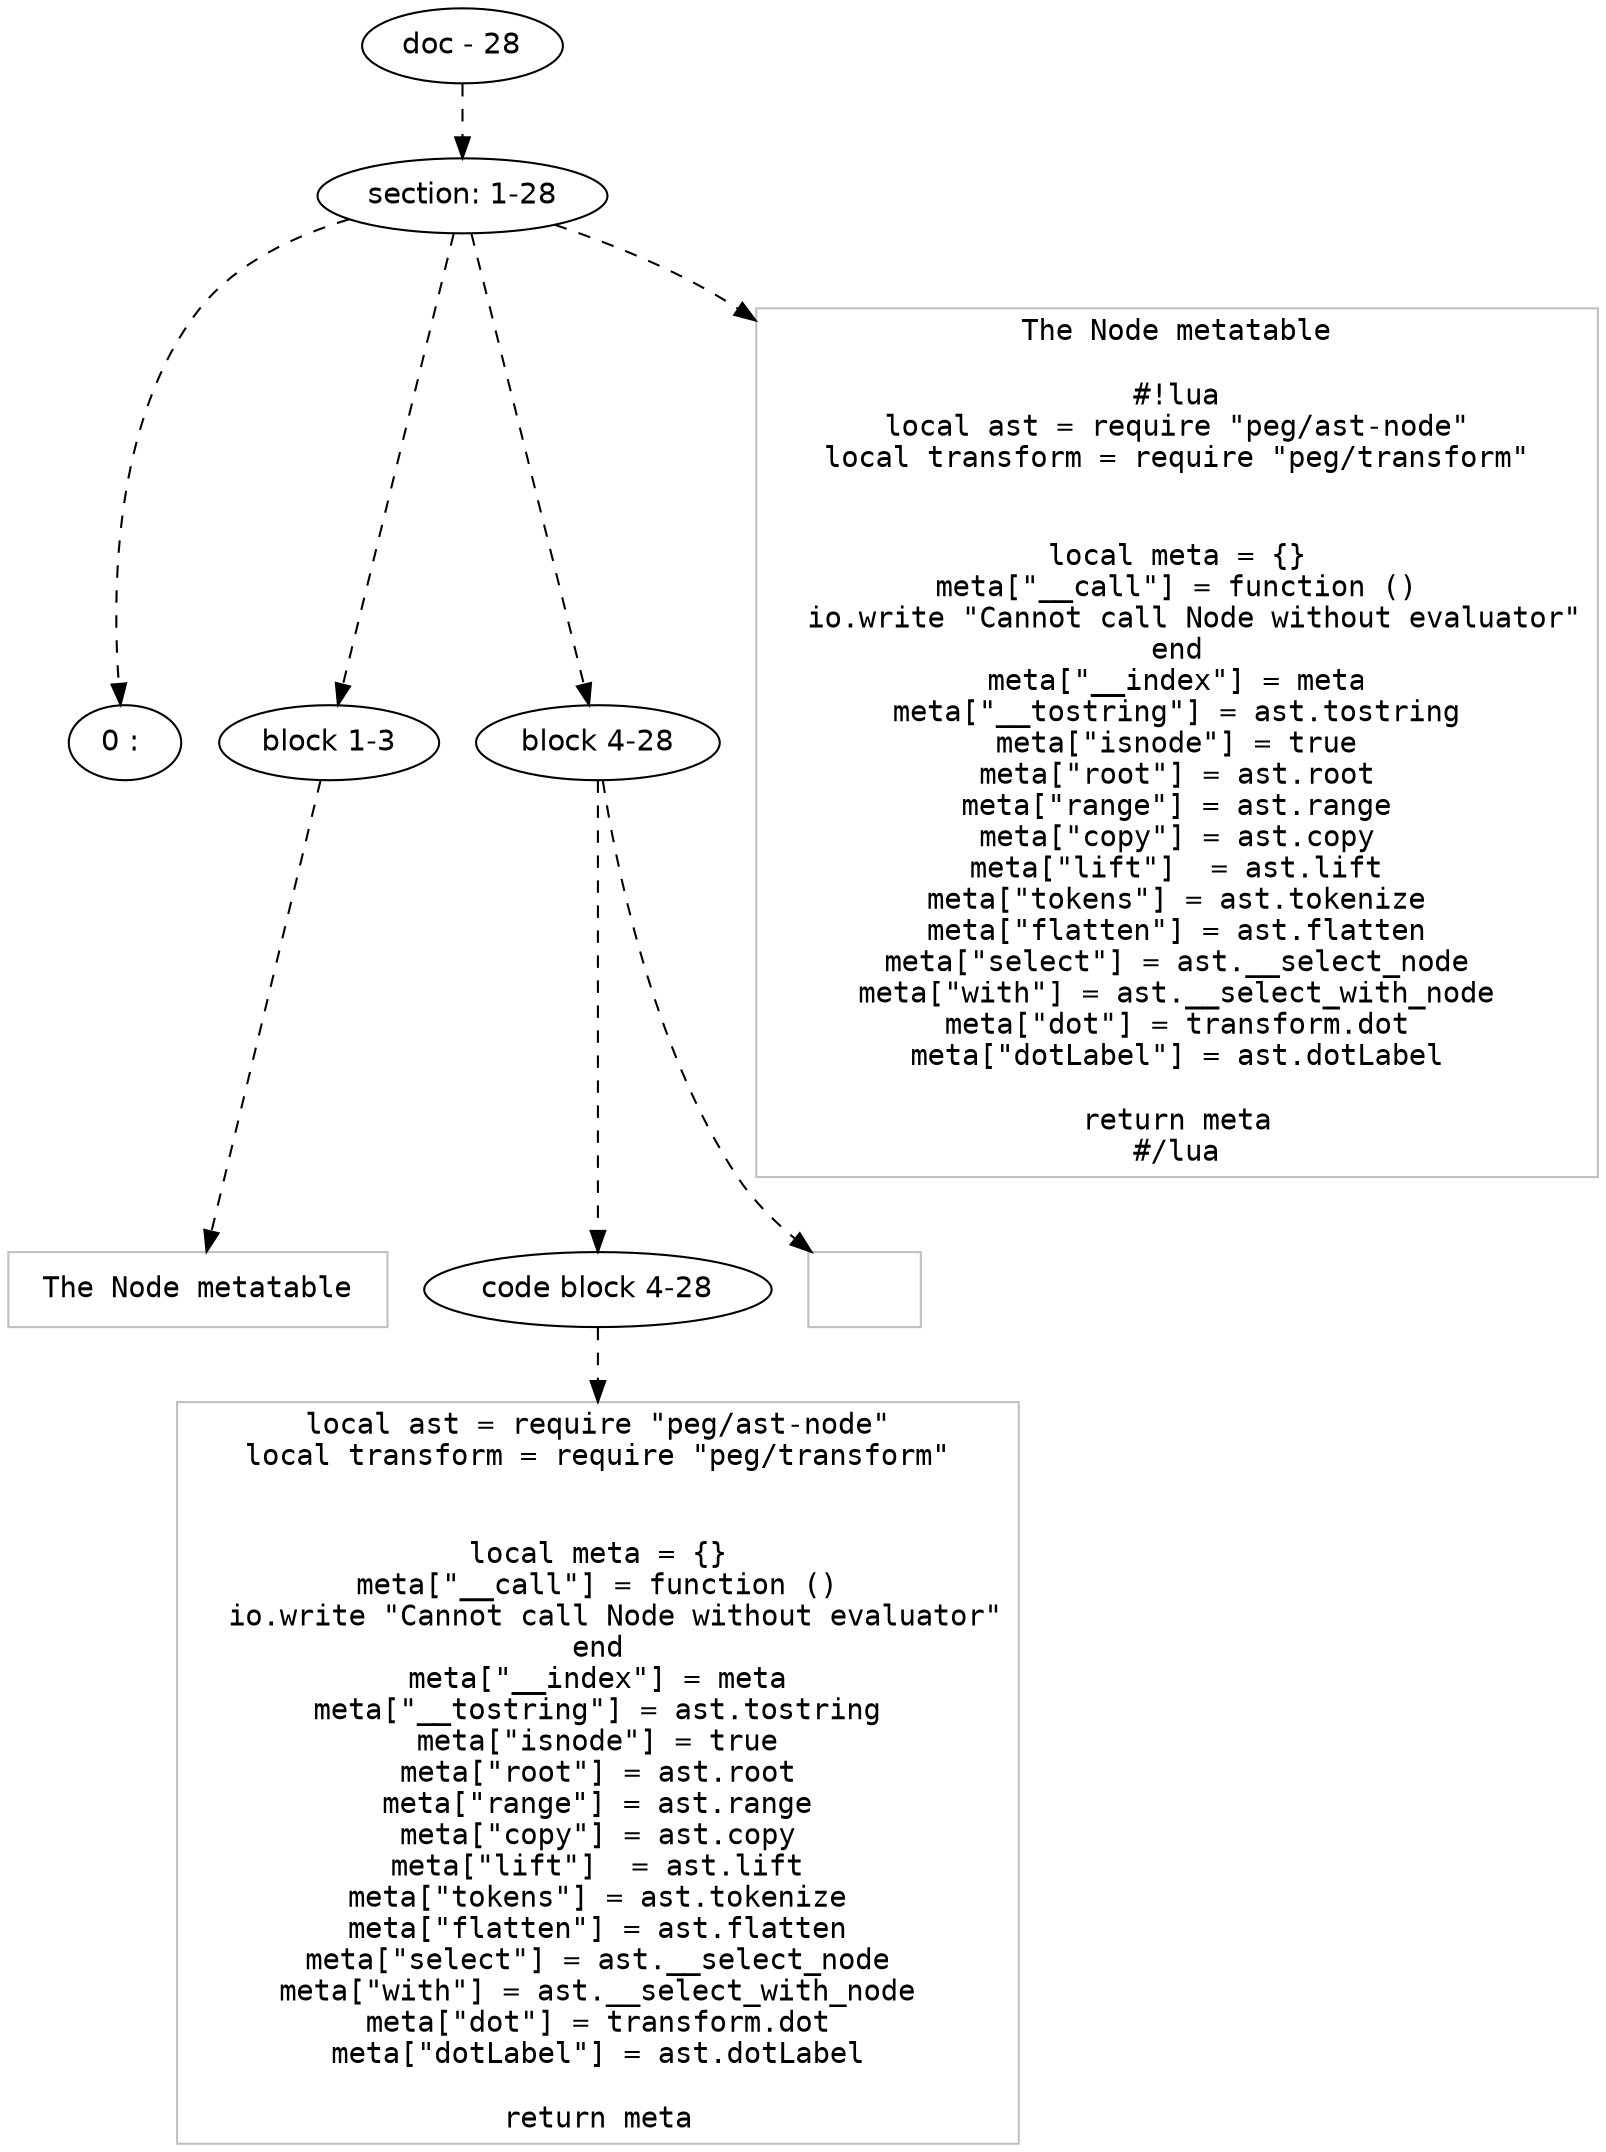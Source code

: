 digraph hierarchy {

node [fontname=Helvetica]
edge [style=dashed]

doc_0 [label="doc - 28"]


doc_0 -> { section_1}
{rank=same; section_1}

section_1 [label="section: 1-28"]


section_1 -> { header_2 block_3 block_4}
{rank=same; header_2 block_3 block_4}

header_2 [label="0 : "]

block_3 [label="block 1-3"]

block_4 [label="block 4-28"]


block_3 -> leaf_5
leaf_5  [color=Gray,shape=rectangle,fontname=Inconsolata,label=" The Node metatable 
"]
block_4 -> { codeblock_6}
{rank=same; codeblock_6}

codeblock_6 [label="code block 4-28"]


codeblock_6 -> leaf_7
leaf_7  [color=Gray,shape=rectangle,fontname=Inconsolata,label="local ast = require \"peg/ast-node\"
local transform = require \"peg/transform\"


local meta = {}
meta[\"__call\"] = function ()
  io.write \"Cannot call Node without evaluator\"
end
meta[\"__index\"] = meta
meta[\"__tostring\"] = ast.tostring
meta[\"isnode\"] = true
meta[\"root\"] = ast.root
meta[\"range\"] = ast.range
meta[\"copy\"] = ast.copy
meta[\"lift\"]  = ast.lift
meta[\"tokens\"] = ast.tokenize
meta[\"flatten\"] = ast.flatten
meta[\"select\"] = ast.__select_node
meta[\"with\"] = ast.__select_with_node
meta[\"dot\"] = transform.dot
meta[\"dotLabel\"] = ast.dotLabel

return meta"]
block_4 -> leaf_8
leaf_8  [color=Gray,shape=rectangle,fontname=Inconsolata,label=""]
section_1 -> leaf_9
leaf_9  [color=Gray,shape=rectangle,fontname=Inconsolata,label=" The Node metatable 

#!lua
local ast = require \"peg/ast-node\"
local transform = require \"peg/transform\"


local meta = {}
meta[\"__call\"] = function ()
  io.write \"Cannot call Node without evaluator\"
end
meta[\"__index\"] = meta
meta[\"__tostring\"] = ast.tostring
meta[\"isnode\"] = true
meta[\"root\"] = ast.root
meta[\"range\"] = ast.range
meta[\"copy\"] = ast.copy
meta[\"lift\"]  = ast.lift
meta[\"tokens\"] = ast.tokenize
meta[\"flatten\"] = ast.flatten
meta[\"select\"] = ast.__select_node
meta[\"with\"] = ast.__select_with_node
meta[\"dot\"] = transform.dot
meta[\"dotLabel\"] = ast.dotLabel

return meta
#/lua"]

}
